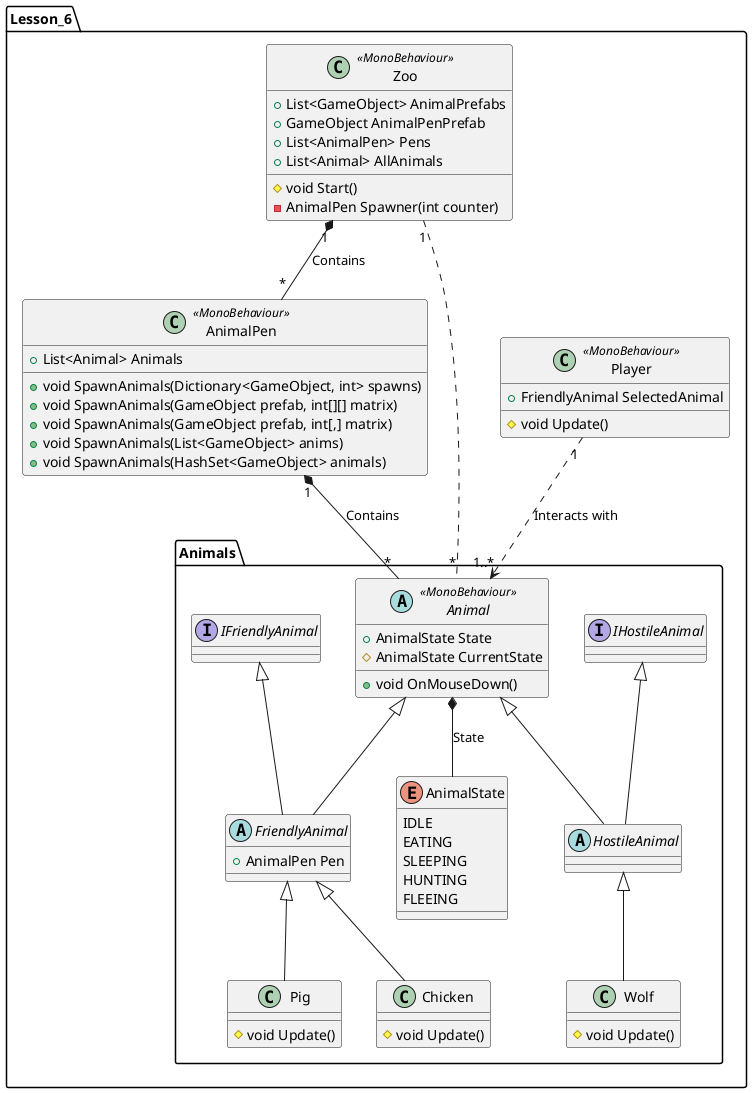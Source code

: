 @startuml

namespace Lesson_6{
    class AnimalPen <<MonoBehaviour>>{
        + List<Animal> Animals
        + void SpawnAnimals(Dictionary<GameObject, int> spawns)
        + void SpawnAnimals(GameObject prefab, int[][] matrix)
        + void SpawnAnimals(GameObject prefab, int[,] matrix)
        + void SpawnAnimals(List<GameObject> anims)
        + void SpawnAnimals(HashSet<GameObject> animals)
    }

    class Player <<MonoBehaviour>>{
        + FriendlyAnimal SelectedAnimal
        # void Update()
    }

    class Zoo <<MonoBehaviour>>{
        + List<GameObject> AnimalPrefabs
        + GameObject AnimalPenPrefab
        + List<AnimalPen> Pens
        + List<Animal> AllAnimals
        # void Start()
        - AnimalPen Spawner(int counter)
    }

    namespace Animals{
        enum AnimalState{
            IDLE
            EATING
            SLEEPING
            HUNTING
            FLEEING
        }
        abstract class Animal <<MonoBehaviour>>{
            + AnimalState State
            # AnimalState CurrentState
            + void OnMouseDown()
        }

        abstract class FriendlyAnimal{
            + AnimalPen Pen
        }

        abstract class HostileAnimal{
        }

        interface IFriendlyAnimal{
            
        }

        interface IHostileAnimal{
            
        
        }

        class Chicken{
            # void Update()
            
        }

        class Pig{
            # void Update()

        }

        class Wolf{
            # void Update() 
        }

        FriendlyAnimal -up-|> Animal
        FriendlyAnimal -up-|> IFriendlyAnimal
        HostileAnimal -up-|> Animal
        HostileAnimal -up-|> IHostileAnimal
        Wolf -up-|> HostileAnimal
        Chicken -up-|> FriendlyAnimal
        Pig -up-|> FriendlyAnimal
        Animal *-- AnimalState : State
    }

    Player "1" ..> "1..*" Lesson_6.Animals.Animal : Interacts with
    AnimalPen "1" *-- "*" Lesson_6.Animals.Animal : Contains
    Zoo "1" *-- "*"  AnimalPen : Contains
    Zoo "1" .. "*"  Lesson_6.Animals.Animal


}

@enduml